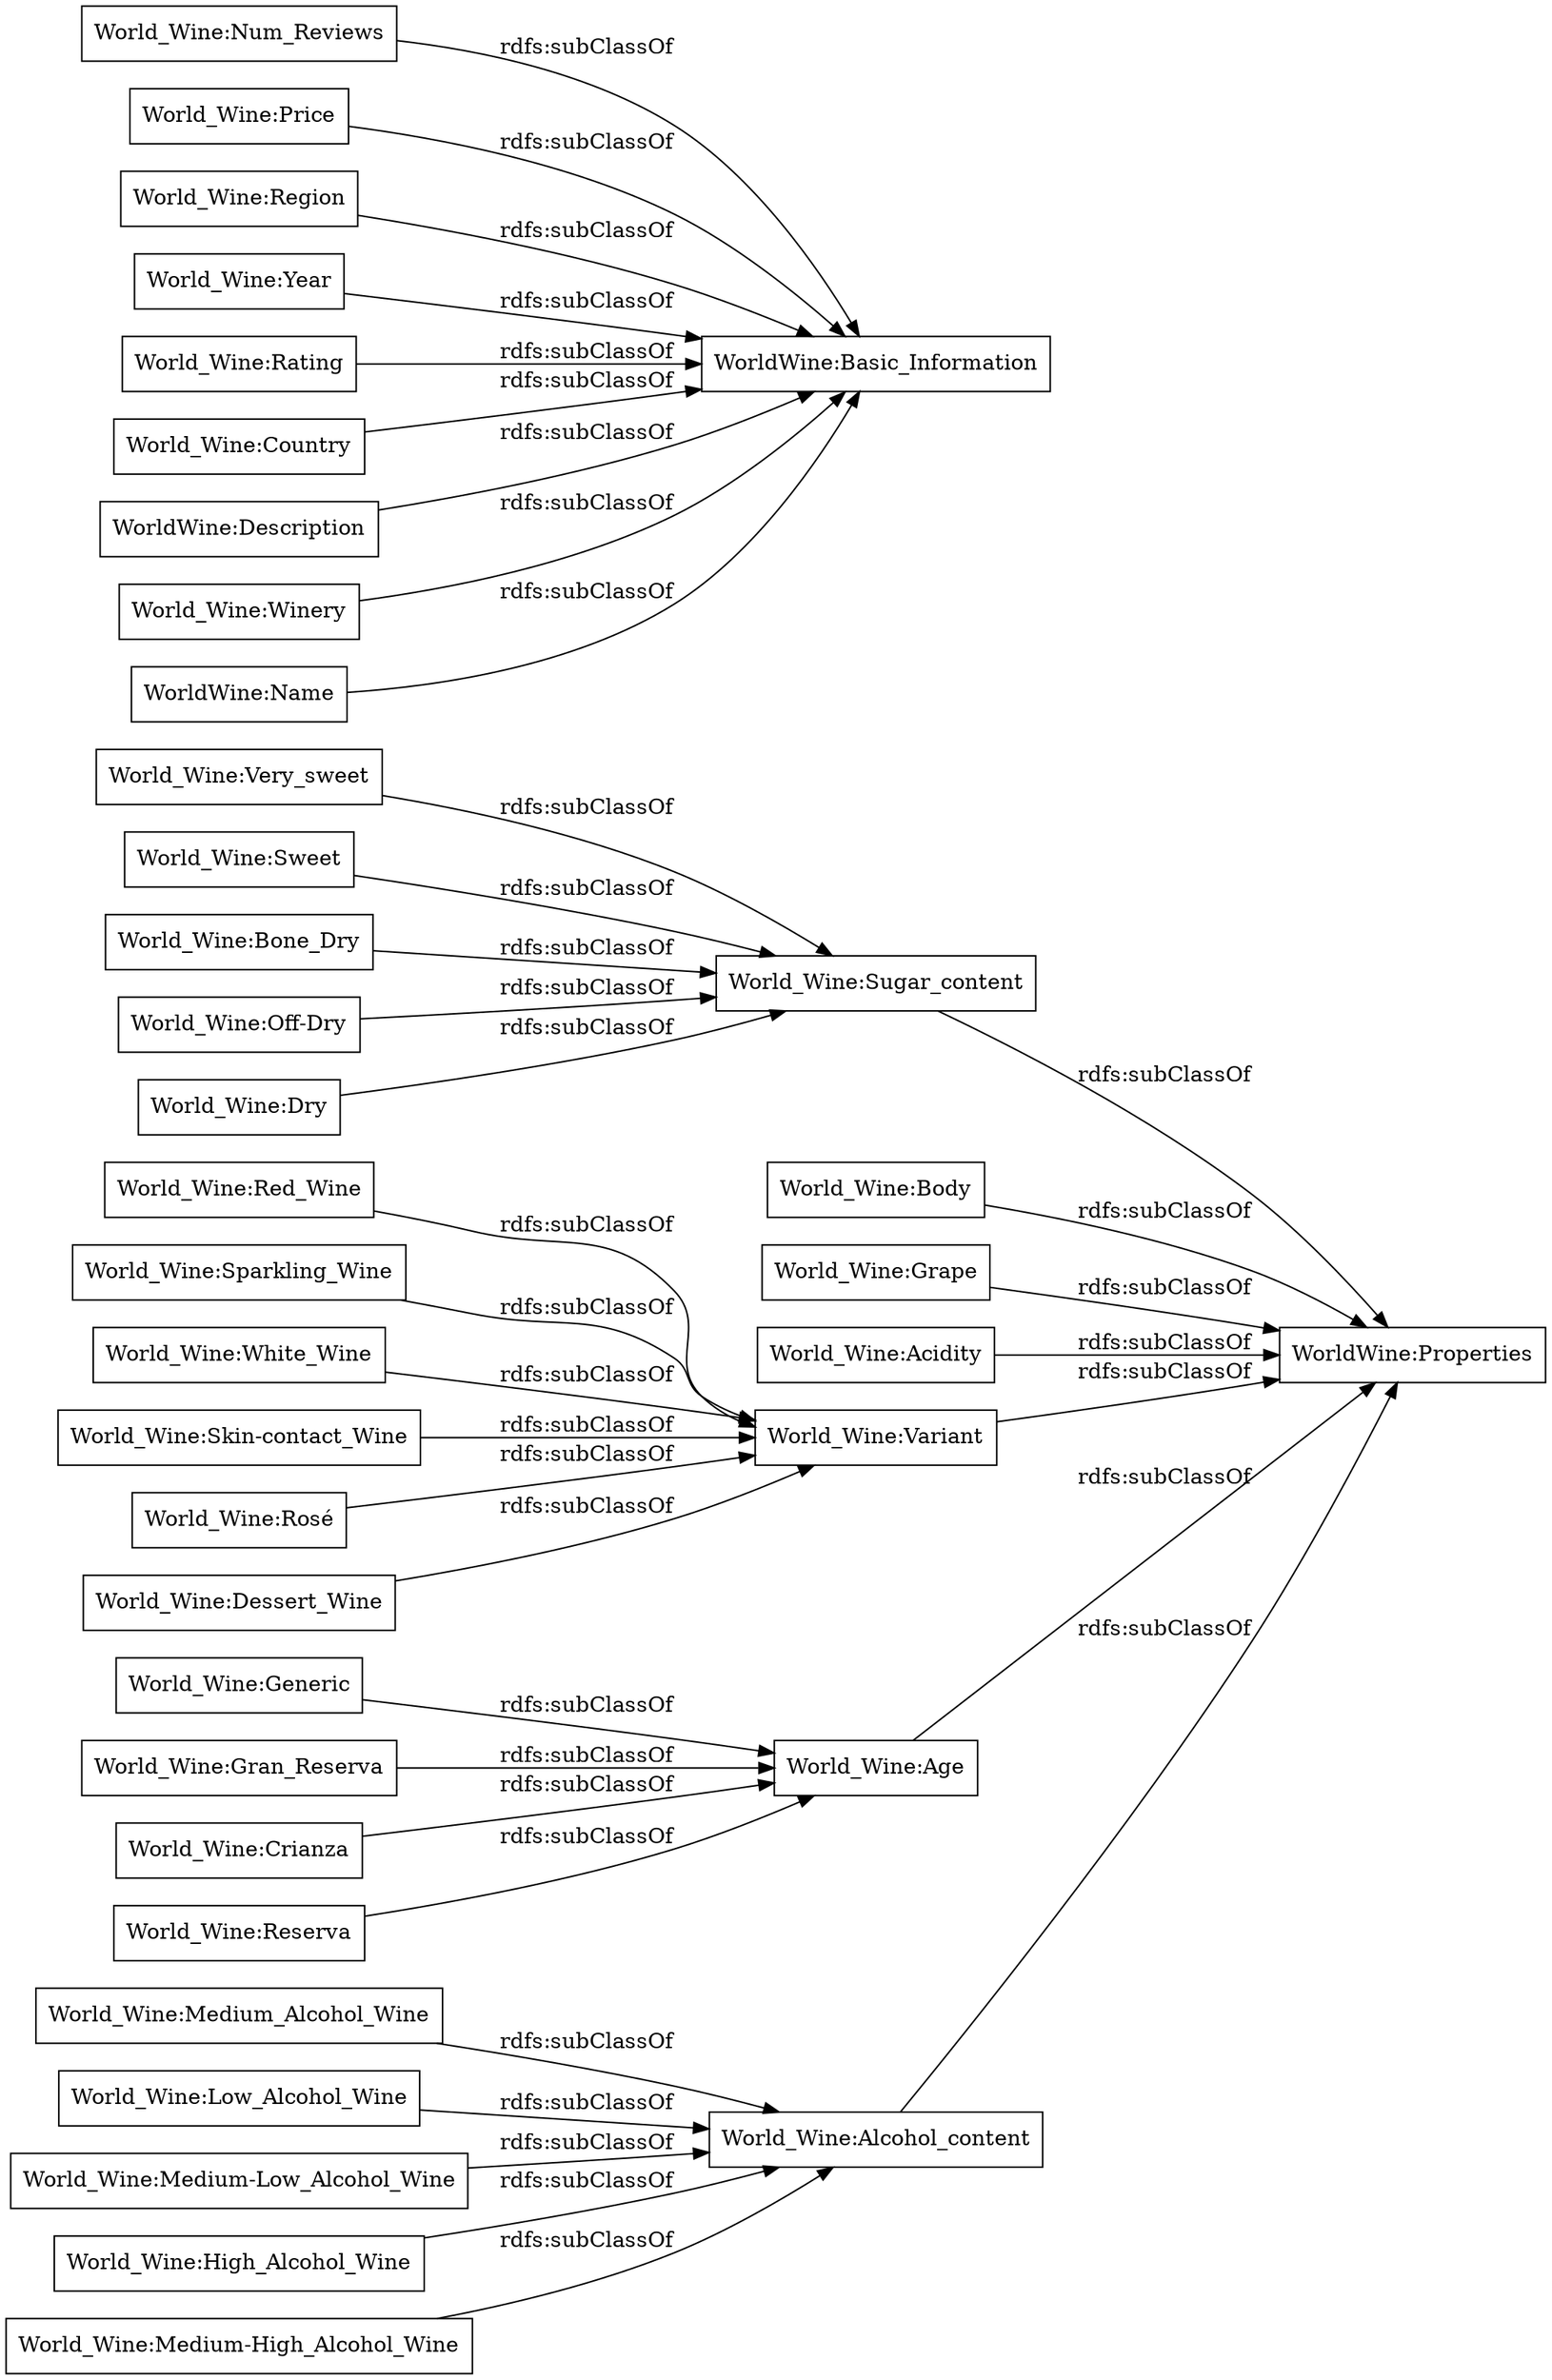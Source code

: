 digraph ar2dtool_diagram { 
rankdir=LR;
size="1000"
node [shape = rectangle, color="black"]; "World_Wine:Medium_Alcohol_Wine" "World_Wine:Medium-High_Alcohol_Wine" "World_Wine:Low_Alcohol_Wine" "World_Wine:Num_Reviews" "World_Wine:Price" "World_Wine:Generic" "World_Wine:Medium-Low_Alcohol_Wine" "World_Wine:High_Alcohol_Wine" "World_Wine:Very_sweet" "World_Wine:Region" "World_Wine:Body" "World_Wine:Grape" "World_Wine:Sweet" "World_Wine:White_Wine" "World_Wine:Acidity" "World_Wine:Year" "World_Wine:Rating" "WorldWine:Properties" "World_Wine:Country" "World_Wine:Skin-contact_Wine" "World_Wine:Sugar_content" "World_Wine:Bone_Dry" "World_Wine:Rosé" "WorldWine:Description" "World_Wine:Gran_Reserva" "World_Wine:Off-Dry" "World_Wine:Dry" "World_Wine:Dessert_Wine" "World_Wine:Crianza" "World_Wine:Variant" "World_Wine:Reserva" "World_Wine:Alcohol_content" "World_Wine:Winery" "World_Wine:Age" "World_Wine:Red_Wine" "WorldWine:Name" "World_Wine:Sparkling_Wine" "WorldWine:Basic_Information" ; /*classes style*/
	"World_Wine:Medium-High_Alcohol_Wine" -> "World_Wine:Alcohol_content" [ label = "rdfs:subClassOf" ];
	"World_Wine:Age" -> "WorldWine:Properties" [ label = "rdfs:subClassOf" ];
	"World_Wine:Low_Alcohol_Wine" -> "World_Wine:Alcohol_content" [ label = "rdfs:subClassOf" ];
	"World_Wine:Gran_Reserva" -> "World_Wine:Age" [ label = "rdfs:subClassOf" ];
	"World_Wine:Price" -> "WorldWine:Basic_Information" [ label = "rdfs:subClassOf" ];
	"WorldWine:Description" -> "WorldWine:Basic_Information" [ label = "rdfs:subClassOf" ];
	"World_Wine:Rosé" -> "World_Wine:Variant" [ label = "rdfs:subClassOf" ];
	"World_Wine:Skin-contact_Wine" -> "World_Wine:Variant" [ label = "rdfs:subClassOf" ];
	"World_Wine:Dry" -> "World_Wine:Sugar_content" [ label = "rdfs:subClassOf" ];
	"World_Wine:Bone_Dry" -> "World_Wine:Sugar_content" [ label = "rdfs:subClassOf" ];
	"World_Wine:Medium-Low_Alcohol_Wine" -> "World_Wine:Alcohol_content" [ label = "rdfs:subClassOf" ];
	"World_Wine:Variant" -> "WorldWine:Properties" [ label = "rdfs:subClassOf" ];
	"World_Wine:Sparkling_Wine" -> "World_Wine:Variant" [ label = "rdfs:subClassOf" ];
	"World_Wine:Red_Wine" -> "World_Wine:Variant" [ label = "rdfs:subClassOf" ];
	"World_Wine:Sugar_content" -> "WorldWine:Properties" [ label = "rdfs:subClassOf" ];
	"World_Wine:White_Wine" -> "World_Wine:Variant" [ label = "rdfs:subClassOf" ];
	"World_Wine:Sweet" -> "World_Wine:Sugar_content" [ label = "rdfs:subClassOf" ];
	"World_Wine:Generic" -> "World_Wine:Age" [ label = "rdfs:subClassOf" ];
	"World_Wine:Off-Dry" -> "World_Wine:Sugar_content" [ label = "rdfs:subClassOf" ];
	"World_Wine:Body" -> "WorldWine:Properties" [ label = "rdfs:subClassOf" ];
	"World_Wine:Winery" -> "WorldWine:Basic_Information" [ label = "rdfs:subClassOf" ];
	"World_Wine:Very_sweet" -> "World_Wine:Sugar_content" [ label = "rdfs:subClassOf" ];
	"World_Wine:Region" -> "WorldWine:Basic_Information" [ label = "rdfs:subClassOf" ];
	"World_Wine:High_Alcohol_Wine" -> "World_Wine:Alcohol_content" [ label = "rdfs:subClassOf" ];
	"WorldWine:Name" -> "WorldWine:Basic_Information" [ label = "rdfs:subClassOf" ];
	"World_Wine:Num_Reviews" -> "WorldWine:Basic_Information" [ label = "rdfs:subClassOf" ];
	"World_Wine:Dessert_Wine" -> "World_Wine:Variant" [ label = "rdfs:subClassOf" ];
	"World_Wine:Country" -> "WorldWine:Basic_Information" [ label = "rdfs:subClassOf" ];
	"World_Wine:Year" -> "WorldWine:Basic_Information" [ label = "rdfs:subClassOf" ];
	"World_Wine:Acidity" -> "WorldWine:Properties" [ label = "rdfs:subClassOf" ];
	"World_Wine:Rating" -> "WorldWine:Basic_Information" [ label = "rdfs:subClassOf" ];
	"World_Wine:Crianza" -> "World_Wine:Age" [ label = "rdfs:subClassOf" ];
	"World_Wine:Reserva" -> "World_Wine:Age" [ label = "rdfs:subClassOf" ];
	"World_Wine:Medium_Alcohol_Wine" -> "World_Wine:Alcohol_content" [ label = "rdfs:subClassOf" ];
	"World_Wine:Alcohol_content" -> "WorldWine:Properties" [ label = "rdfs:subClassOf" ];
	"World_Wine:Grape" -> "WorldWine:Properties" [ label = "rdfs:subClassOf" ];

}
